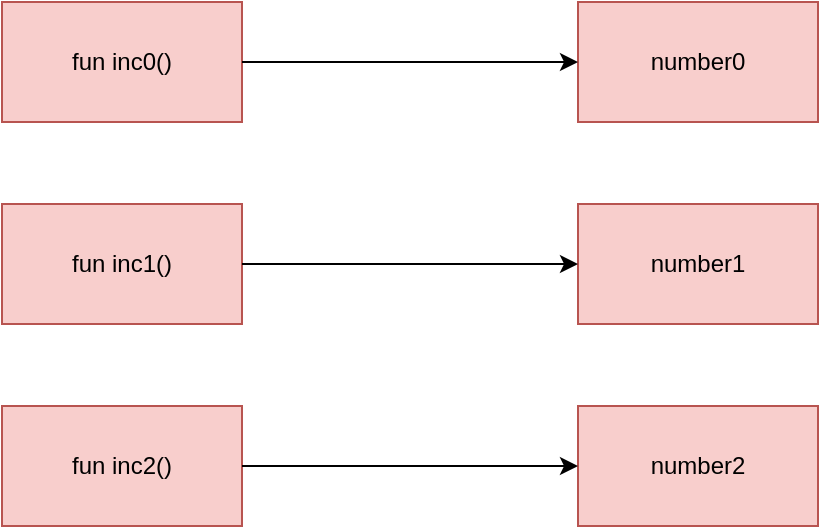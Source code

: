 <mxfile version="12.7.2" type="github"><diagram id="XO18UrnIPg-8cIo-Gu_F" name="Page-1"><mxGraphModel dx="1186" dy="747" grid="0" gridSize="10" guides="1" tooltips="1" connect="1" arrows="1" fold="1" page="0" pageScale="1" pageWidth="827" pageHeight="1169" math="0" shadow="0"><root><mxCell id="0"/><mxCell id="1" parent="0"/><mxCell id="-8VVzi5CtMOe5ijPJX_Y-1" value="fun inc0()" style="rounded=0;whiteSpace=wrap;html=1;fillColor=#f8cecc;strokeColor=#b85450;" parent="1" vertex="1"><mxGeometry x="65" y="127" width="120" height="60" as="geometry"/></mxCell><mxCell id="-8VVzi5CtMOe5ijPJX_Y-2" value="number0" style="rounded=0;whiteSpace=wrap;html=1;fillColor=#f8cecc;strokeColor=#b85450;" parent="1" vertex="1"><mxGeometry x="353" y="127" width="120" height="60" as="geometry"/></mxCell><mxCell id="-8VVzi5CtMOe5ijPJX_Y-3" value="fun inc1()" style="rounded=0;whiteSpace=wrap;html=1;fillColor=#f8cecc;strokeColor=#b85450;" parent="1" vertex="1"><mxGeometry x="65" y="228" width="120" height="60" as="geometry"/></mxCell><mxCell id="-8VVzi5CtMOe5ijPJX_Y-4" value="number1" style="rounded=0;whiteSpace=wrap;html=1;fillColor=#f8cecc;strokeColor=#b85450;" parent="1" vertex="1"><mxGeometry x="353" y="228" width="120" height="60" as="geometry"/></mxCell><mxCell id="-8VVzi5CtMOe5ijPJX_Y-5" value="fun inc2()" style="rounded=0;whiteSpace=wrap;html=1;fillColor=#f8cecc;strokeColor=#b85450;" parent="1" vertex="1"><mxGeometry x="65" y="329" width="120" height="60" as="geometry"/></mxCell><mxCell id="-8VVzi5CtMOe5ijPJX_Y-6" value="number2" style="rounded=0;whiteSpace=wrap;html=1;fillColor=#f8cecc;strokeColor=#b85450;" parent="1" vertex="1"><mxGeometry x="353" y="329" width="120" height="60" as="geometry"/></mxCell><mxCell id="-8VVzi5CtMOe5ijPJX_Y-7" value="" style="endArrow=classic;html=1;entryX=0;entryY=0.5;entryDx=0;entryDy=0;exitX=1;exitY=0.5;exitDx=0;exitDy=0;" parent="1" source="-8VVzi5CtMOe5ijPJX_Y-1" target="-8VVzi5CtMOe5ijPJX_Y-2" edge="1"><mxGeometry width="50" height="50" relative="1" as="geometry"><mxPoint x="65" y="460" as="sourcePoint"/><mxPoint x="115" y="410" as="targetPoint"/></mxGeometry></mxCell><mxCell id="-8VVzi5CtMOe5ijPJX_Y-8" value="" style="endArrow=classic;html=1;entryX=0;entryY=0.5;entryDx=0;entryDy=0;" parent="1" source="-8VVzi5CtMOe5ijPJX_Y-3" target="-8VVzi5CtMOe5ijPJX_Y-4" edge="1"><mxGeometry width="50" height="50" relative="1" as="geometry"><mxPoint x="233" y="288" as="sourcePoint"/><mxPoint x="283" y="238" as="targetPoint"/></mxGeometry></mxCell><mxCell id="-8VVzi5CtMOe5ijPJX_Y-9" value="" style="endArrow=classic;html=1;entryX=0;entryY=0.5;entryDx=0;entryDy=0;exitX=1;exitY=0.5;exitDx=0;exitDy=0;" parent="1" source="-8VVzi5CtMOe5ijPJX_Y-5" target="-8VVzi5CtMOe5ijPJX_Y-6" edge="1"><mxGeometry width="50" height="50" relative="1" as="geometry"><mxPoint x="272" y="488" as="sourcePoint"/><mxPoint x="322" y="438" as="targetPoint"/></mxGeometry></mxCell></root></mxGraphModel></diagram></mxfile>